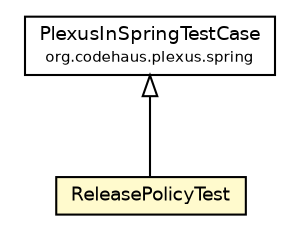 #!/usr/local/bin/dot
#
# Class diagram 
# Generated by UmlGraph version 4.6 (http://www.spinellis.gr/sw/umlgraph)
#

digraph G {
	edge [fontname="Helvetica",fontsize=10,labelfontname="Helvetica",labelfontsize=10];
	node [fontname="Helvetica",fontsize=10,shape=plaintext];
	// org.apache.maven.archiva.policies.ReleasePolicyTest
	c13341 [label=<<table border="0" cellborder="1" cellspacing="0" cellpadding="2" port="p" bgcolor="lemonChiffon" href="./ReleasePolicyTest.html">
		<tr><td><table border="0" cellspacing="0" cellpadding="1">
			<tr><td> ReleasePolicyTest </td></tr>
		</table></td></tr>
		</table>>, fontname="Helvetica", fontcolor="black", fontsize=9.0];
	//org.apache.maven.archiva.policies.ReleasePolicyTest extends org.codehaus.plexus.spring.PlexusInSpringTestCase
	c13538:p -> c13341:p [dir=back,arrowtail=empty];
	// org.codehaus.plexus.spring.PlexusInSpringTestCase
	c13538 [label=<<table border="0" cellborder="1" cellspacing="0" cellpadding="2" port="p" href="http://java.sun.com/j2se/1.4.2/docs/api/org/codehaus/plexus/spring/PlexusInSpringTestCase.html">
		<tr><td><table border="0" cellspacing="0" cellpadding="1">
			<tr><td> PlexusInSpringTestCase </td></tr>
			<tr><td><font point-size="7.0"> org.codehaus.plexus.spring </font></td></tr>
		</table></td></tr>
		</table>>, fontname="Helvetica", fontcolor="black", fontsize=9.0];
}

